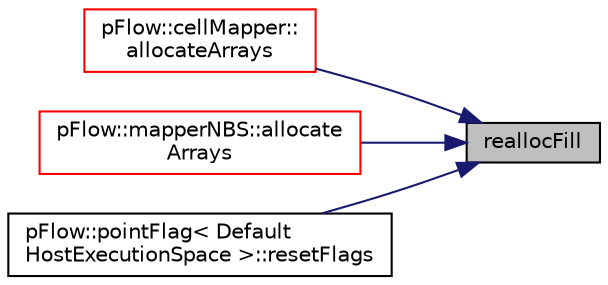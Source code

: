 digraph "reallocFill"
{
 // LATEX_PDF_SIZE
  edge [fontname="Helvetica",fontsize="10",labelfontname="Helvetica",labelfontsize="10"];
  node [fontname="Helvetica",fontsize="10",shape=record];
  rankdir="RL";
  Node1 [label="reallocFill",height=0.2,width=0.4,color="black", fillcolor="grey75", style="filled", fontcolor="black",tooltip=" "];
  Node1 -> Node2 [dir="back",color="midnightblue",fontsize="10",style="solid",fontname="Helvetica"];
  Node2 [label="pFlow::cellMapper::\lallocateArrays",height=0.2,width=0.4,color="red", fillcolor="white", style="filled",URL="$classpFlow_1_1cellMapper.html#a178bd39dbf9cf7db2a4355d9d2038a6a",tooltip=" "];
  Node1 -> Node4 [dir="back",color="midnightblue",fontsize="10",style="solid",fontname="Helvetica"];
  Node4 [label="pFlow::mapperNBS::allocate\lArrays",height=0.2,width=0.4,color="red", fillcolor="white", style="filled",URL="$classpFlow_1_1mapperNBS.html#a178bd39dbf9cf7db2a4355d9d2038a6a",tooltip=" "];
  Node1 -> Node6 [dir="back",color="midnightblue",fontsize="10",style="solid",fontname="Helvetica"];
  Node6 [label="pFlow::pointFlag\< Default\lHostExecutionSpace \>::resetFlags",height=0.2,width=0.4,color="black", fillcolor="white", style="filled",URL="$classpFlow_1_1pointFlag.html#ad8a248fead334ddb16c6727ed03c4e6f",tooltip=" "];
}
